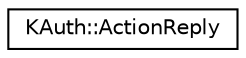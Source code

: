 digraph "Graphical Class Hierarchy"
{
  edge [fontname="Helvetica",fontsize="10",labelfontname="Helvetica",labelfontsize="10"];
  node [fontname="Helvetica",fontsize="10",shape=record];
  rankdir="LR";
  Node0 [label="KAuth::ActionReply",height=0.2,width=0.4,color="black", fillcolor="white", style="filled",URL="$classKAuth_1_1ActionReply.html",tooltip="Class that encapsulates a reply coming from the helper after executing an action. ..."];
}
